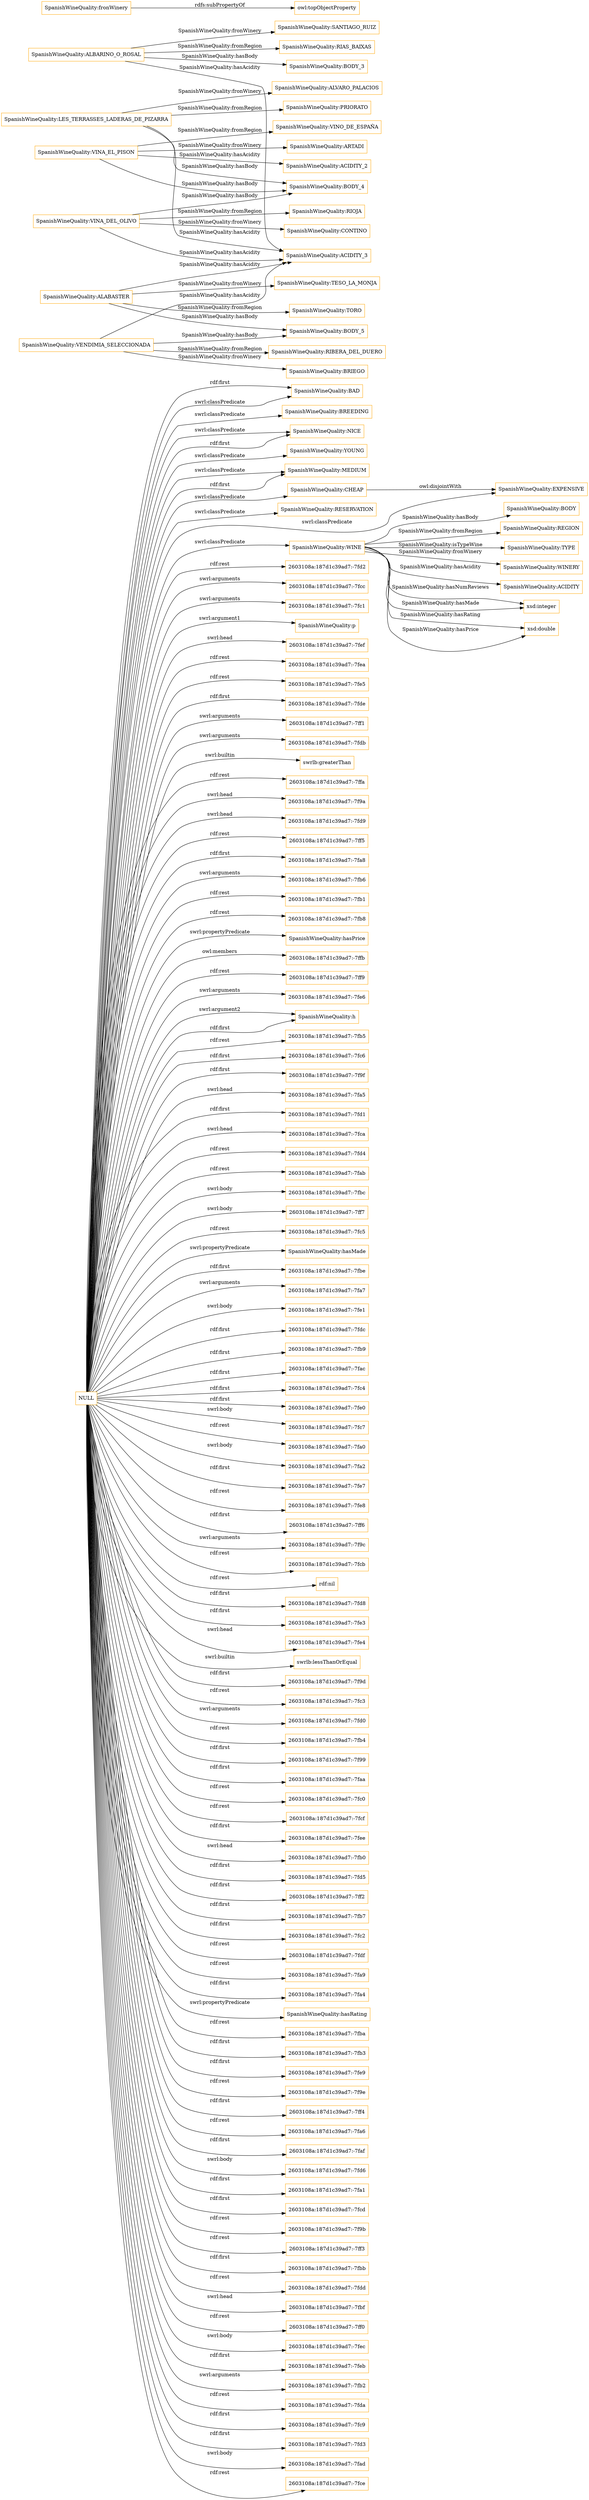 digraph ar2dtool_diagram { 
rankdir=LR;
size="1501"
node [shape = rectangle, color="orange"]; "SpanishWineQuality:BODY" "SpanishWineQuality:BAD" "SpanishWineQuality:REGION" "SpanishWineQuality:BREEDING" "SpanishWineQuality:NICE" "SpanishWineQuality:TYPE" "SpanishWineQuality:WINERY" "SpanishWineQuality:YOUNG" "SpanishWineQuality:MEDIUM" "SpanishWineQuality:CHEAP" "SpanishWineQuality:ACIDITY" "SpanishWineQuality:RESERVATION" "SpanishWineQuality:EXPENSIVE" "SpanishWineQuality:WINE" ; /*classes style*/
	"SpanishWineQuality:ALBARINO_O_ROSAL" -> "SpanishWineQuality:SANTIAGO_RUIZ" [ label = "SpanishWineQuality:fronWinery" ];
	"SpanishWineQuality:ALBARINO_O_ROSAL" -> "SpanishWineQuality:RIAS_BAIXAS" [ label = "SpanishWineQuality:fromRegion" ];
	"SpanishWineQuality:ALBARINO_O_ROSAL" -> "SpanishWineQuality:ACIDITY_3" [ label = "SpanishWineQuality:hasAcidity" ];
	"SpanishWineQuality:ALBARINO_O_ROSAL" -> "SpanishWineQuality:BODY_3" [ label = "SpanishWineQuality:hasBody" ];
	"SpanishWineQuality:LES_TERRASSES_LADERAS_DE_PIZARRA" -> "SpanishWineQuality:BODY_4" [ label = "SpanishWineQuality:hasBody" ];
	"SpanishWineQuality:LES_TERRASSES_LADERAS_DE_PIZARRA" -> "SpanishWineQuality:ALVARO_PALACIOS" [ label = "SpanishWineQuality:fronWinery" ];
	"SpanishWineQuality:LES_TERRASSES_LADERAS_DE_PIZARRA" -> "SpanishWineQuality:PRIORATO" [ label = "SpanishWineQuality:fromRegion" ];
	"SpanishWineQuality:LES_TERRASSES_LADERAS_DE_PIZARRA" -> "SpanishWineQuality:ACIDITY_3" [ label = "SpanishWineQuality:hasAcidity" ];
	"SpanishWineQuality:VINA_EL_PISON" -> "SpanishWineQuality:BODY_4" [ label = "SpanishWineQuality:hasBody" ];
	"SpanishWineQuality:VINA_EL_PISON" -> "SpanishWineQuality:VINO_DE_ESPAÑA" [ label = "SpanishWineQuality:fromRegion" ];
	"SpanishWineQuality:VINA_EL_PISON" -> "SpanishWineQuality:ACIDITY_2" [ label = "SpanishWineQuality:hasAcidity" ];
	"SpanishWineQuality:VINA_EL_PISON" -> "SpanishWineQuality:ARTADI" [ label = "SpanishWineQuality:fronWinery" ];
	"SpanishWineQuality:CHEAP" -> "SpanishWineQuality:EXPENSIVE" [ label = "owl:disjointWith" ];
	"SpanishWineQuality:fronWinery" -> "owl:topObjectProperty" [ label = "rdfs:subPropertyOf" ];
	"SpanishWineQuality:ALABASTER" -> "SpanishWineQuality:TORO" [ label = "SpanishWineQuality:fromRegion" ];
	"SpanishWineQuality:ALABASTER" -> "SpanishWineQuality:BODY_5" [ label = "SpanishWineQuality:hasBody" ];
	"SpanishWineQuality:ALABASTER" -> "SpanishWineQuality:ACIDITY_3" [ label = "SpanishWineQuality:hasAcidity" ];
	"SpanishWineQuality:ALABASTER" -> "SpanishWineQuality:TESO_LA_MONJA" [ label = "SpanishWineQuality:fronWinery" ];
	"SpanishWineQuality:VENDIMIA_SELECCIONADA" -> "SpanishWineQuality:RIBERA_DEL_DUERO" [ label = "SpanishWineQuality:fromRegion" ];
	"SpanishWineQuality:VENDIMIA_SELECCIONADA" -> "SpanishWineQuality:BRIEGO" [ label = "SpanishWineQuality:fronWinery" ];
	"SpanishWineQuality:VENDIMIA_SELECCIONADA" -> "SpanishWineQuality:BODY_5" [ label = "SpanishWineQuality:hasBody" ];
	"SpanishWineQuality:VENDIMIA_SELECCIONADA" -> "SpanishWineQuality:ACIDITY_3" [ label = "SpanishWineQuality:hasAcidity" ];
	"SpanishWineQuality:VINA_DEL_OLIVO" -> "SpanishWineQuality:RIOJA" [ label = "SpanishWineQuality:fromRegion" ];
	"SpanishWineQuality:VINA_DEL_OLIVO" -> "SpanishWineQuality:BODY_4" [ label = "SpanishWineQuality:hasBody" ];
	"SpanishWineQuality:VINA_DEL_OLIVO" -> "SpanishWineQuality:CONTINO" [ label = "SpanishWineQuality:fronWinery" ];
	"SpanishWineQuality:VINA_DEL_OLIVO" -> "SpanishWineQuality:ACIDITY_3" [ label = "SpanishWineQuality:hasAcidity" ];
	"NULL" -> "2603108a:187d1c39ad7:-7fd2" [ label = "rdf:rest" ];
	"NULL" -> "2603108a:187d1c39ad7:-7fcc" [ label = "swrl:arguments" ];
	"NULL" -> "2603108a:187d1c39ad7:-7fc1" [ label = "swrl:arguments" ];
	"NULL" -> "SpanishWineQuality:p" [ label = "swrl:argument1" ];
	"NULL" -> "2603108a:187d1c39ad7:-7fef" [ label = "swrl:head" ];
	"NULL" -> "2603108a:187d1c39ad7:-7fea" [ label = "rdf:rest" ];
	"NULL" -> "2603108a:187d1c39ad7:-7fe5" [ label = "rdf:rest" ];
	"NULL" -> "2603108a:187d1c39ad7:-7fde" [ label = "rdf:first" ];
	"NULL" -> "SpanishWineQuality:BAD" [ label = "rdf:first" ];
	"NULL" -> "2603108a:187d1c39ad7:-7ff1" [ label = "swrl:arguments" ];
	"NULL" -> "2603108a:187d1c39ad7:-7fdb" [ label = "swrl:arguments" ];
	"NULL" -> "swrlb:greaterThan" [ label = "swrl:builtin" ];
	"NULL" -> "2603108a:187d1c39ad7:-7ffa" [ label = "rdf:rest" ];
	"NULL" -> "2603108a:187d1c39ad7:-7f9a" [ label = "swrl:head" ];
	"NULL" -> "2603108a:187d1c39ad7:-7fd9" [ label = "swrl:head" ];
	"NULL" -> "2603108a:187d1c39ad7:-7ff5" [ label = "rdf:rest" ];
	"NULL" -> "2603108a:187d1c39ad7:-7fa8" [ label = "rdf:first" ];
	"NULL" -> "SpanishWineQuality:RESERVATION" [ label = "swrl:classPredicate" ];
	"NULL" -> "2603108a:187d1c39ad7:-7fb6" [ label = "swrl:arguments" ];
	"NULL" -> "2603108a:187d1c39ad7:-7fb1" [ label = "rdf:rest" ];
	"NULL" -> "SpanishWineQuality:MEDIUM" [ label = "swrl:classPredicate" ];
	"NULL" -> "SpanishWineQuality:CHEAP" [ label = "swrl:classPredicate" ];
	"NULL" -> "2603108a:187d1c39ad7:-7fb8" [ label = "rdf:rest" ];
	"NULL" -> "SpanishWineQuality:hasPrice" [ label = "swrl:propertyPredicate" ];
	"NULL" -> "SpanishWineQuality:EXPENSIVE" [ label = "swrl:classPredicate" ];
	"NULL" -> "2603108a:187d1c39ad7:-7ffb" [ label = "owl:members" ];
	"NULL" -> "2603108a:187d1c39ad7:-7ff9" [ label = "rdf:rest" ];
	"NULL" -> "2603108a:187d1c39ad7:-7fe6" [ label = "swrl:arguments" ];
	"NULL" -> "SpanishWineQuality:h" [ label = "swrl:argument2" ];
	"NULL" -> "SpanishWineQuality:NICE" [ label = "swrl:classPredicate" ];
	"NULL" -> "2603108a:187d1c39ad7:-7fb5" [ label = "rdf:rest" ];
	"NULL" -> "2603108a:187d1c39ad7:-7fc6" [ label = "rdf:first" ];
	"NULL" -> "2603108a:187d1c39ad7:-7f9f" [ label = "rdf:first" ];
	"NULL" -> "2603108a:187d1c39ad7:-7fa5" [ label = "swrl:head" ];
	"NULL" -> "SpanishWineQuality:BAD" [ label = "swrl:classPredicate" ];
	"NULL" -> "2603108a:187d1c39ad7:-7fd1" [ label = "rdf:first" ];
	"NULL" -> "2603108a:187d1c39ad7:-7fca" [ label = "swrl:head" ];
	"NULL" -> "2603108a:187d1c39ad7:-7fd4" [ label = "rdf:rest" ];
	"NULL" -> "SpanishWineQuality:MEDIUM" [ label = "rdf:first" ];
	"NULL" -> "2603108a:187d1c39ad7:-7fab" [ label = "rdf:rest" ];
	"NULL" -> "2603108a:187d1c39ad7:-7fbc" [ label = "swrl:body" ];
	"NULL" -> "2603108a:187d1c39ad7:-7ff7" [ label = "swrl:body" ];
	"NULL" -> "2603108a:187d1c39ad7:-7fc5" [ label = "rdf:rest" ];
	"NULL" -> "SpanishWineQuality:hasMade" [ label = "swrl:propertyPredicate" ];
	"NULL" -> "2603108a:187d1c39ad7:-7fbe" [ label = "rdf:first" ];
	"NULL" -> "2603108a:187d1c39ad7:-7fa7" [ label = "swrl:arguments" ];
	"NULL" -> "2603108a:187d1c39ad7:-7fe1" [ label = "swrl:body" ];
	"NULL" -> "2603108a:187d1c39ad7:-7fdc" [ label = "rdf:first" ];
	"NULL" -> "2603108a:187d1c39ad7:-7fb9" [ label = "rdf:first" ];
	"NULL" -> "2603108a:187d1c39ad7:-7fac" [ label = "rdf:first" ];
	"NULL" -> "2603108a:187d1c39ad7:-7fc4" [ label = "rdf:first" ];
	"NULL" -> "2603108a:187d1c39ad7:-7fe0" [ label = "rdf:first" ];
	"NULL" -> "2603108a:187d1c39ad7:-7fc7" [ label = "swrl:body" ];
	"NULL" -> "2603108a:187d1c39ad7:-7fa0" [ label = "rdf:rest" ];
	"NULL" -> "2603108a:187d1c39ad7:-7fa2" [ label = "swrl:body" ];
	"NULL" -> "2603108a:187d1c39ad7:-7fe7" [ label = "rdf:first" ];
	"NULL" -> "SpanishWineQuality:WINE" [ label = "swrl:classPredicate" ];
	"NULL" -> "2603108a:187d1c39ad7:-7fe8" [ label = "rdf:rest" ];
	"NULL" -> "2603108a:187d1c39ad7:-7ff6" [ label = "rdf:first" ];
	"NULL" -> "2603108a:187d1c39ad7:-7f9c" [ label = "swrl:arguments" ];
	"NULL" -> "2603108a:187d1c39ad7:-7fcb" [ label = "rdf:rest" ];
	"NULL" -> "rdf:nil" [ label = "rdf:rest" ];
	"NULL" -> "2603108a:187d1c39ad7:-7fd8" [ label = "rdf:first" ];
	"NULL" -> "2603108a:187d1c39ad7:-7fe3" [ label = "rdf:first" ];
	"NULL" -> "2603108a:187d1c39ad7:-7fe4" [ label = "swrl:head" ];
	"NULL" -> "swrlb:lessThanOrEqual" [ label = "swrl:builtin" ];
	"NULL" -> "2603108a:187d1c39ad7:-7f9d" [ label = "rdf:first" ];
	"NULL" -> "2603108a:187d1c39ad7:-7fc3" [ label = "rdf:rest" ];
	"NULL" -> "2603108a:187d1c39ad7:-7fd0" [ label = "swrl:arguments" ];
	"NULL" -> "2603108a:187d1c39ad7:-7fb4" [ label = "rdf:rest" ];
	"NULL" -> "2603108a:187d1c39ad7:-7f99" [ label = "rdf:first" ];
	"NULL" -> "2603108a:187d1c39ad7:-7faa" [ label = "rdf:first" ];
	"NULL" -> "2603108a:187d1c39ad7:-7fc0" [ label = "rdf:rest" ];
	"NULL" -> "2603108a:187d1c39ad7:-7fcf" [ label = "rdf:rest" ];
	"NULL" -> "2603108a:187d1c39ad7:-7fee" [ label = "rdf:first" ];
	"NULL" -> "2603108a:187d1c39ad7:-7fb0" [ label = "swrl:head" ];
	"NULL" -> "2603108a:187d1c39ad7:-7fd5" [ label = "rdf:first" ];
	"NULL" -> "2603108a:187d1c39ad7:-7ff2" [ label = "rdf:first" ];
	"NULL" -> "2603108a:187d1c39ad7:-7fb7" [ label = "rdf:first" ];
	"NULL" -> "2603108a:187d1c39ad7:-7fc2" [ label = "rdf:first" ];
	"NULL" -> "2603108a:187d1c39ad7:-7fdf" [ label = "rdf:rest" ];
	"NULL" -> "SpanishWineQuality:BREEDING" [ label = "swrl:classPredicate" ];
	"NULL" -> "2603108a:187d1c39ad7:-7fa9" [ label = "rdf:rest" ];
	"NULL" -> "2603108a:187d1c39ad7:-7fa4" [ label = "rdf:first" ];
	"NULL" -> "SpanishWineQuality:hasRating" [ label = "swrl:propertyPredicate" ];
	"NULL" -> "2603108a:187d1c39ad7:-7fba" [ label = "rdf:rest" ];
	"NULL" -> "2603108a:187d1c39ad7:-7fb3" [ label = "rdf:first" ];
	"NULL" -> "2603108a:187d1c39ad7:-7fe9" [ label = "rdf:first" ];
	"NULL" -> "2603108a:187d1c39ad7:-7f9e" [ label = "rdf:rest" ];
	"NULL" -> "2603108a:187d1c39ad7:-7ff4" [ label = "rdf:first" ];
	"NULL" -> "2603108a:187d1c39ad7:-7fa6" [ label = "rdf:rest" ];
	"NULL" -> "2603108a:187d1c39ad7:-7faf" [ label = "rdf:first" ];
	"NULL" -> "2603108a:187d1c39ad7:-7fd6" [ label = "swrl:body" ];
	"NULL" -> "2603108a:187d1c39ad7:-7fa1" [ label = "rdf:first" ];
	"NULL" -> "2603108a:187d1c39ad7:-7fcd" [ label = "rdf:first" ];
	"NULL" -> "2603108a:187d1c39ad7:-7f9b" [ label = "rdf:rest" ];
	"NULL" -> "2603108a:187d1c39ad7:-7ff3" [ label = "rdf:rest" ];
	"NULL" -> "2603108a:187d1c39ad7:-7fbb" [ label = "rdf:first" ];
	"NULL" -> "SpanishWineQuality:YOUNG" [ label = "swrl:classPredicate" ];
	"NULL" -> "SpanishWineQuality:NICE" [ label = "rdf:first" ];
	"NULL" -> "2603108a:187d1c39ad7:-7fdd" [ label = "rdf:rest" ];
	"NULL" -> "2603108a:187d1c39ad7:-7fbf" [ label = "swrl:head" ];
	"NULL" -> "2603108a:187d1c39ad7:-7ff0" [ label = "rdf:rest" ];
	"NULL" -> "2603108a:187d1c39ad7:-7fec" [ label = "swrl:body" ];
	"NULL" -> "SpanishWineQuality:h" [ label = "rdf:first" ];
	"NULL" -> "2603108a:187d1c39ad7:-7feb" [ label = "rdf:first" ];
	"NULL" -> "2603108a:187d1c39ad7:-7fb2" [ label = "swrl:arguments" ];
	"NULL" -> "2603108a:187d1c39ad7:-7fda" [ label = "rdf:rest" ];
	"NULL" -> "2603108a:187d1c39ad7:-7fc9" [ label = "rdf:first" ];
	"NULL" -> "2603108a:187d1c39ad7:-7fd3" [ label = "rdf:first" ];
	"NULL" -> "2603108a:187d1c39ad7:-7fad" [ label = "swrl:body" ];
	"NULL" -> "2603108a:187d1c39ad7:-7fce" [ label = "rdf:rest" ];
	"SpanishWineQuality:WINE" -> "xsd:integer" [ label = "SpanishWineQuality:hasNumReviews" ];
	"SpanishWineQuality:WINE" -> "SpanishWineQuality:REGION" [ label = "SpanishWineQuality:fromRegion" ];
	"SpanishWineQuality:WINE" -> "xsd:double" [ label = "SpanishWineQuality:hasRating" ];
	"SpanishWineQuality:WINE" -> "xsd:integer" [ label = "SpanishWineQuality:hasMade" ];
	"SpanishWineQuality:WINE" -> "SpanishWineQuality:ACIDITY" [ label = "SpanishWineQuality:hasAcidity" ];
	"SpanishWineQuality:WINE" -> "SpanishWineQuality:TYPE" [ label = "SpanishWineQuality:isTypeWine" ];
	"SpanishWineQuality:WINE" -> "xsd:double" [ label = "SpanishWineQuality:hasPrice" ];
	"SpanishWineQuality:WINE" -> "SpanishWineQuality:WINERY" [ label = "SpanishWineQuality:fronWinery" ];
	"SpanishWineQuality:WINE" -> "SpanishWineQuality:BODY" [ label = "SpanishWineQuality:hasBody" ];

}

